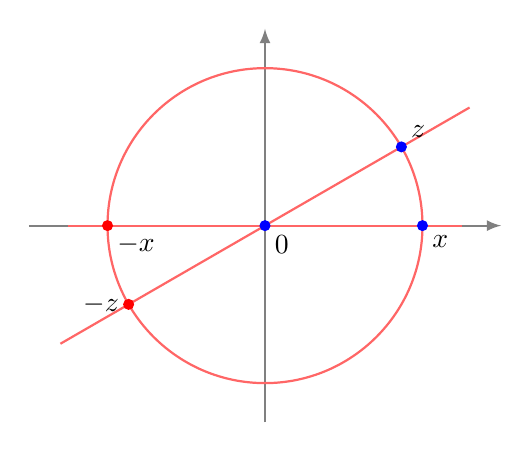\begin{tikzpicture}
  %    \draw[lightgray] (-2,-2) grid (4,3);

       \draw[->,>=latex,thick,gray] (-3,0)--(3,0);
       \draw[->,>=latex,thick,gray] (0,-2.5)--(0,2.5);

       \draw[red!60, thick] (0,0) circle (2);
       \draw[red!60, thick] (-150:3)--(30:3);
       \draw[red!60, thick] (-2.5,0)--(2.5,0);

       \fill[blue] (0,0) circle (2pt);
       \fill[blue] (30:2) circle (2pt);
       \fill[red] (-150:2) circle (2pt);
       \fill[blue] (2,0) circle (2pt);
       \fill[red] (-2,0) circle (2pt);

        \node at (0,0) [below right] {$0$}; 
       \node at (30:2) [above right] {$z$}; 
       \node at (-150:2) [left] {$-z$}; 
       \node at (2,0) [below right] {$x$}; 
       \node at (-2,0) [below right] {$-x$}; 
\end{tikzpicture}
